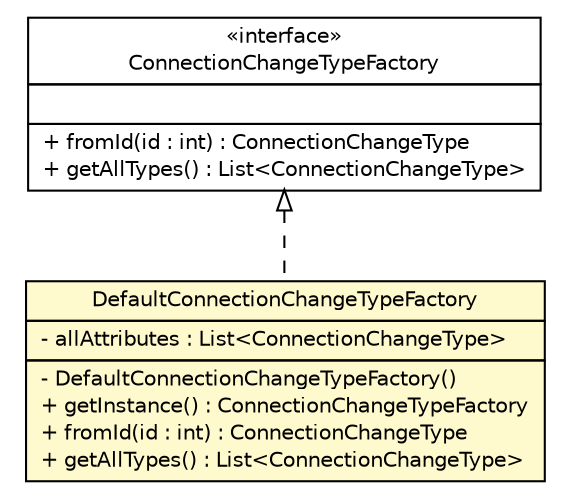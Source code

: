 #!/usr/local/bin/dot
#
# Class diagram 
# Generated by UMLGraph version R5_6 (http://www.umlgraph.org/)
#

digraph G {
	edge [fontname="Helvetica",fontsize=10,labelfontname="Helvetica",labelfontsize=10];
	node [fontname="Helvetica",fontsize=10,shape=plaintext];
	nodesep=0.25;
	ranksep=0.5;
	// de.hsbremen.tc.tnc.tnccs.client.enums.DefaultConnectionChangeTypeFactory
	c11563 [label=<<table title="de.hsbremen.tc.tnc.tnccs.client.enums.DefaultConnectionChangeTypeFactory" border="0" cellborder="1" cellspacing="0" cellpadding="2" port="p" bgcolor="lemonChiffon" href="./DefaultConnectionChangeTypeFactory.html">
		<tr><td><table border="0" cellspacing="0" cellpadding="1">
<tr><td align="center" balign="center"> DefaultConnectionChangeTypeFactory </td></tr>
		</table></td></tr>
		<tr><td><table border="0" cellspacing="0" cellpadding="1">
<tr><td align="left" balign="left"> - allAttributes : List&lt;ConnectionChangeType&gt; </td></tr>
		</table></td></tr>
		<tr><td><table border="0" cellspacing="0" cellpadding="1">
<tr><td align="left" balign="left"> - DefaultConnectionChangeTypeFactory() </td></tr>
<tr><td align="left" balign="left"> + getInstance() : ConnectionChangeTypeFactory </td></tr>
<tr><td align="left" balign="left"> + fromId(id : int) : ConnectionChangeType </td></tr>
<tr><td align="left" balign="left"> + getAllTypes() : List&lt;ConnectionChangeType&gt; </td></tr>
		</table></td></tr>
		</table>>, URL="./DefaultConnectionChangeTypeFactory.html", fontname="Helvetica", fontcolor="black", fontsize=10.0];
	// de.hsbremen.tc.tnc.tnccs.client.enums.ConnectionChangeTypeFactory
	c11568 [label=<<table title="de.hsbremen.tc.tnc.tnccs.client.enums.ConnectionChangeTypeFactory" border="0" cellborder="1" cellspacing="0" cellpadding="2" port="p" href="./ConnectionChangeTypeFactory.html">
		<tr><td><table border="0" cellspacing="0" cellpadding="1">
<tr><td align="center" balign="center"> &#171;interface&#187; </td></tr>
<tr><td align="center" balign="center"> ConnectionChangeTypeFactory </td></tr>
		</table></td></tr>
		<tr><td><table border="0" cellspacing="0" cellpadding="1">
<tr><td align="left" balign="left">  </td></tr>
		</table></td></tr>
		<tr><td><table border="0" cellspacing="0" cellpadding="1">
<tr><td align="left" balign="left"> + fromId(id : int) : ConnectionChangeType </td></tr>
<tr><td align="left" balign="left"> + getAllTypes() : List&lt;ConnectionChangeType&gt; </td></tr>
		</table></td></tr>
		</table>>, URL="./ConnectionChangeTypeFactory.html", fontname="Helvetica", fontcolor="black", fontsize=10.0];
	//de.hsbremen.tc.tnc.tnccs.client.enums.DefaultConnectionChangeTypeFactory implements de.hsbremen.tc.tnc.tnccs.client.enums.ConnectionChangeTypeFactory
	c11568:p -> c11563:p [dir=back,arrowtail=empty,style=dashed];
}

